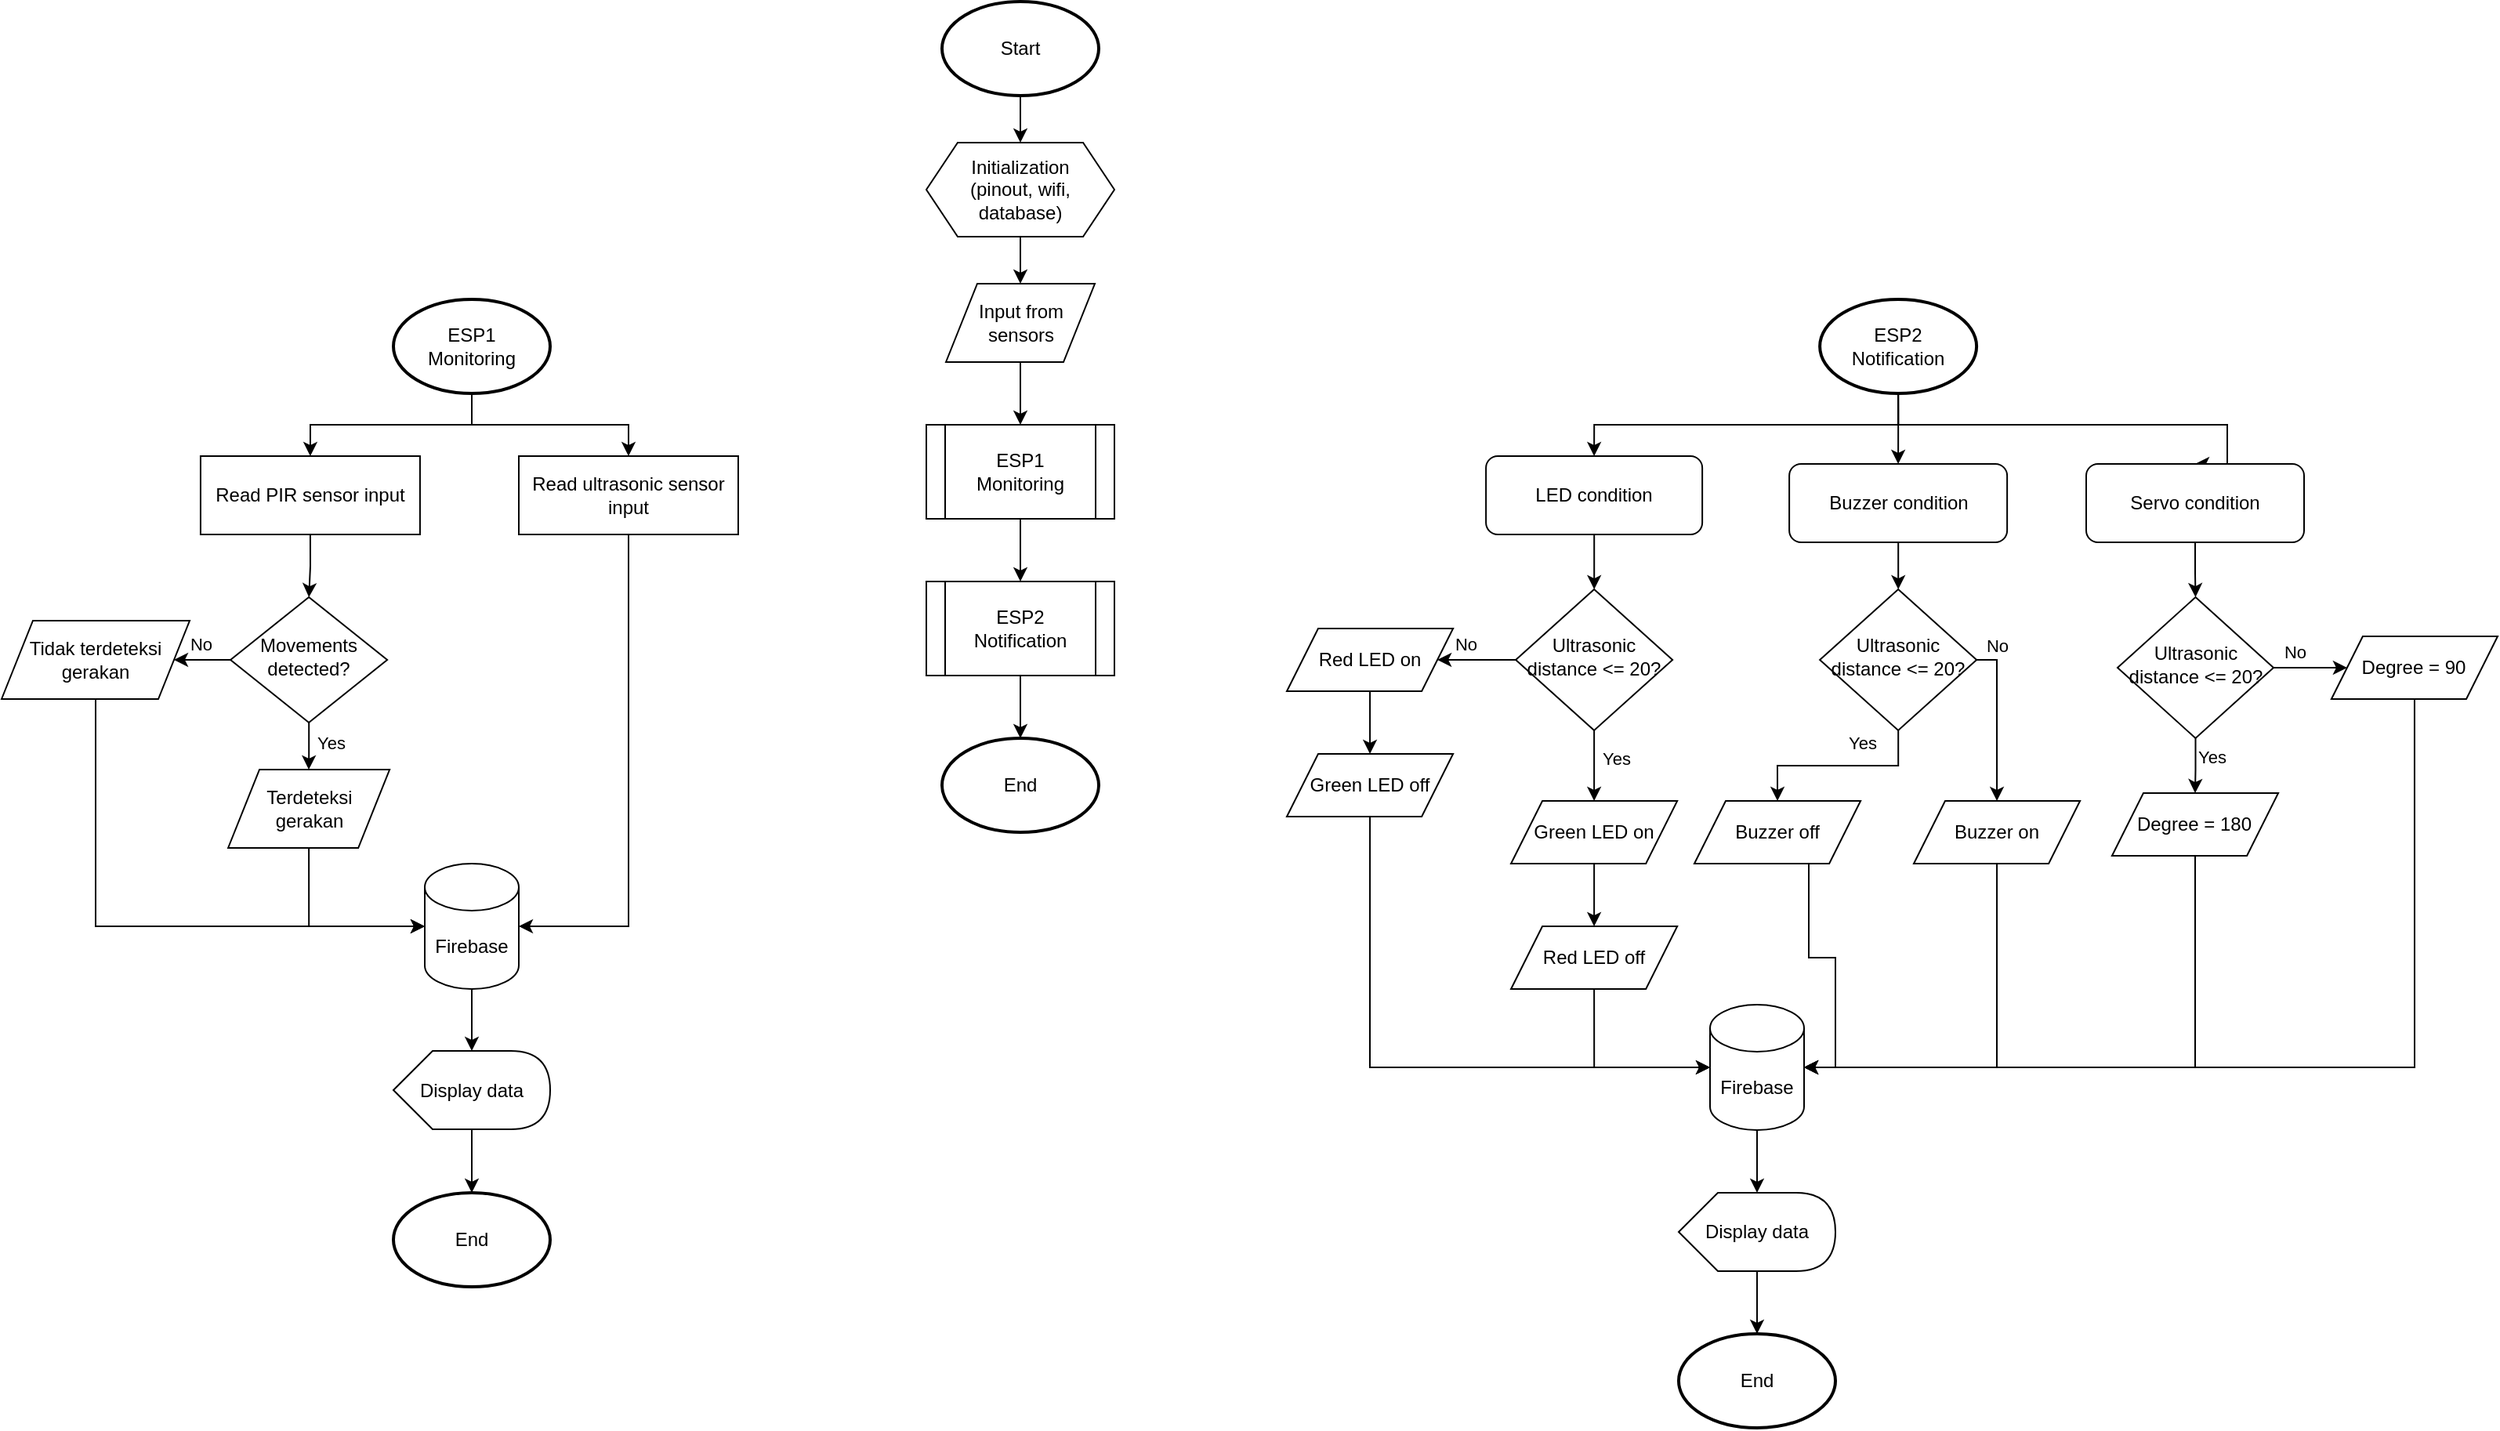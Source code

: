 <mxfile version="22.1.2" type="device">
  <diagram id="C5RBs43oDa-KdzZeNtuy" name="Page-1">
    <mxGraphModel dx="1863" dy="1823" grid="1" gridSize="10" guides="1" tooltips="1" connect="1" arrows="1" fold="1" page="1" pageScale="1" pageWidth="827" pageHeight="1169" math="0" shadow="0">
      <root>
        <mxCell id="WIyWlLk6GJQsqaUBKTNV-0" />
        <mxCell id="WIyWlLk6GJQsqaUBKTNV-1" parent="WIyWlLk6GJQsqaUBKTNV-0" />
        <mxCell id="BK6B6C16yusGYFU0p0Qs-113" value="" style="edgeStyle=orthogonalEdgeStyle;rounded=0;orthogonalLoop=1;jettySize=auto;html=1;" parent="WIyWlLk6GJQsqaUBKTNV-1" source="BK6B6C16yusGYFU0p0Qs-1" target="BK6B6C16yusGYFU0p0Qs-112" edge="1">
          <mxGeometry relative="1" as="geometry" />
        </mxCell>
        <mxCell id="BK6B6C16yusGYFU0p0Qs-1" value="Initialization&lt;br&gt;(pinout, wifi, database)" style="shape=hexagon;perimeter=hexagonPerimeter2;whiteSpace=wrap;html=1;fixedSize=1;" parent="WIyWlLk6GJQsqaUBKTNV-1" vertex="1">
          <mxGeometry x="160" y="-20" width="120" height="60" as="geometry" />
        </mxCell>
        <mxCell id="BK6B6C16yusGYFU0p0Qs-111" value="" style="edgeStyle=orthogonalEdgeStyle;rounded=0;orthogonalLoop=1;jettySize=auto;html=1;entryX=1;entryY=0.5;entryDx=0;entryDy=0;" parent="WIyWlLk6GJQsqaUBKTNV-1" source="BK6B6C16yusGYFU0p0Qs-5" target="BK6B6C16yusGYFU0p0Qs-141" edge="1">
          <mxGeometry relative="1" as="geometry">
            <mxPoint x="-323.94" y="310" as="targetPoint" />
          </mxGeometry>
        </mxCell>
        <mxCell id="BK6B6C16yusGYFU0p0Qs-142" value="No" style="edgeLabel;html=1;align=center;verticalAlign=middle;resizable=0;points=[];" parent="BK6B6C16yusGYFU0p0Qs-111" vertex="1" connectable="0">
          <mxGeometry x="0.353" relative="1" as="geometry">
            <mxPoint x="-4" y="-10" as="offset" />
          </mxGeometry>
        </mxCell>
        <mxCell id="BK6B6C16yusGYFU0p0Qs-144" value="" style="edgeStyle=orthogonalEdgeStyle;rounded=0;orthogonalLoop=1;jettySize=auto;html=1;" parent="WIyWlLk6GJQsqaUBKTNV-1" source="BK6B6C16yusGYFU0p0Qs-5" target="BK6B6C16yusGYFU0p0Qs-143" edge="1">
          <mxGeometry relative="1" as="geometry" />
        </mxCell>
        <mxCell id="BK6B6C16yusGYFU0p0Qs-145" value="Yes" style="edgeLabel;html=1;align=center;verticalAlign=middle;resizable=0;points=[];" parent="BK6B6C16yusGYFU0p0Qs-144" vertex="1" connectable="0">
          <mxGeometry x="-0.288" relative="1" as="geometry">
            <mxPoint x="14" y="2" as="offset" />
          </mxGeometry>
        </mxCell>
        <mxCell id="BK6B6C16yusGYFU0p0Qs-5" value="Movements detected?" style="rhombus;whiteSpace=wrap;html=1;shadow=0;fontFamily=Helvetica;fontSize=12;align=center;strokeWidth=1;spacing=6;spacingTop=-4;" parent="WIyWlLk6GJQsqaUBKTNV-1" vertex="1">
          <mxGeometry x="-283.94" y="270" width="100" height="80" as="geometry" />
        </mxCell>
        <mxCell id="BK6B6C16yusGYFU0p0Qs-12" value="" style="edgeStyle=orthogonalEdgeStyle;rounded=0;orthogonalLoop=1;jettySize=auto;html=1;exitX=0.5;exitY=1;exitDx=0;exitDy=0;" parent="WIyWlLk6GJQsqaUBKTNV-1" source="BK6B6C16yusGYFU0p0Qs-94" target="BK6B6C16yusGYFU0p0Qs-5" edge="1">
          <mxGeometry relative="1" as="geometry">
            <mxPoint x="-233.94" y="230" as="sourcePoint" />
          </mxGeometry>
        </mxCell>
        <mxCell id="BK6B6C16yusGYFU0p0Qs-13" value="" style="edgeStyle=orthogonalEdgeStyle;rounded=0;orthogonalLoop=1;jettySize=auto;html=1;exitX=0.5;exitY=1;exitDx=0;exitDy=0;entryX=1;entryY=0.5;entryDx=0;entryDy=0;entryPerimeter=0;" parent="WIyWlLk6GJQsqaUBKTNV-1" source="BK6B6C16yusGYFU0p0Qs-95" target="BK6B6C16yusGYFU0p0Qs-33" edge="1">
          <mxGeometry relative="1" as="geometry">
            <mxPoint x="-19.94" y="230" as="sourcePoint" />
            <mxPoint x="-19.94" y="270" as="targetPoint" />
            <Array as="points">
              <mxPoint x="-30" y="480" />
            </Array>
          </mxGeometry>
        </mxCell>
        <mxCell id="BK6B6C16yusGYFU0p0Qs-136" value="" style="edgeStyle=orthogonalEdgeStyle;rounded=0;orthogonalLoop=1;jettySize=auto;html=1;" parent="WIyWlLk6GJQsqaUBKTNV-1" source="BK6B6C16yusGYFU0p0Qs-33" target="BK6B6C16yusGYFU0p0Qs-135" edge="1">
          <mxGeometry relative="1" as="geometry" />
        </mxCell>
        <mxCell id="BK6B6C16yusGYFU0p0Qs-33" value="Firebase" style="shape=cylinder3;whiteSpace=wrap;html=1;boundedLbl=1;backgroundOutline=1;size=15;" parent="WIyWlLk6GJQsqaUBKTNV-1" vertex="1">
          <mxGeometry x="-160.0" y="440" width="60" height="80" as="geometry" />
        </mxCell>
        <mxCell id="BK6B6C16yusGYFU0p0Qs-39" value="" style="edgeStyle=orthogonalEdgeStyle;rounded=0;orthogonalLoop=1;jettySize=auto;html=1;" parent="WIyWlLk6GJQsqaUBKTNV-1" source="BK6B6C16yusGYFU0p0Qs-34" target="BK6B6C16yusGYFU0p0Qs-37" edge="1">
          <mxGeometry relative="1" as="geometry" />
        </mxCell>
        <mxCell id="BK6B6C16yusGYFU0p0Qs-34" value="ESP1&lt;br&gt;Monitoring" style="shape=process;whiteSpace=wrap;html=1;backgroundOutline=1;" parent="WIyWlLk6GJQsqaUBKTNV-1" vertex="1">
          <mxGeometry x="160" y="160" width="120" height="60" as="geometry" />
        </mxCell>
        <mxCell id="BK6B6C16yusGYFU0p0Qs-36" value="" style="edgeStyle=orthogonalEdgeStyle;rounded=0;orthogonalLoop=1;jettySize=auto;html=1;" parent="WIyWlLk6GJQsqaUBKTNV-1" source="BK6B6C16yusGYFU0p0Qs-35" target="BK6B6C16yusGYFU0p0Qs-1" edge="1">
          <mxGeometry relative="1" as="geometry" />
        </mxCell>
        <mxCell id="BK6B6C16yusGYFU0p0Qs-35" value="Start" style="strokeWidth=2;html=1;shape=mxgraph.flowchart.start_1;whiteSpace=wrap;" parent="WIyWlLk6GJQsqaUBKTNV-1" vertex="1">
          <mxGeometry x="170" y="-110" width="100" height="60" as="geometry" />
        </mxCell>
        <mxCell id="BK6B6C16yusGYFU0p0Qs-41" value="" style="edgeStyle=orthogonalEdgeStyle;rounded=0;orthogonalLoop=1;jettySize=auto;html=1;" parent="WIyWlLk6GJQsqaUBKTNV-1" source="BK6B6C16yusGYFU0p0Qs-37" target="BK6B6C16yusGYFU0p0Qs-40" edge="1">
          <mxGeometry relative="1" as="geometry" />
        </mxCell>
        <mxCell id="BK6B6C16yusGYFU0p0Qs-37" value="ESP2&lt;br&gt;Notification" style="shape=process;whiteSpace=wrap;html=1;backgroundOutline=1;" parent="WIyWlLk6GJQsqaUBKTNV-1" vertex="1">
          <mxGeometry x="160" y="260" width="120" height="60" as="geometry" />
        </mxCell>
        <mxCell id="BK6B6C16yusGYFU0p0Qs-40" value="End" style="strokeWidth=2;html=1;shape=mxgraph.flowchart.start_1;whiteSpace=wrap;" parent="WIyWlLk6GJQsqaUBKTNV-1" vertex="1">
          <mxGeometry x="170" y="360" width="100" height="60" as="geometry" />
        </mxCell>
        <mxCell id="BK6B6C16yusGYFU0p0Qs-62" style="edgeStyle=orthogonalEdgeStyle;rounded=0;orthogonalLoop=1;jettySize=auto;html=1;exitX=0.5;exitY=1;exitDx=0;exitDy=0;exitPerimeter=0;entryX=0.5;entryY=0;entryDx=0;entryDy=0;" parent="WIyWlLk6GJQsqaUBKTNV-1" source="BK6B6C16yusGYFU0p0Qs-42" target="BK6B6C16yusGYFU0p0Qs-94" edge="1">
          <mxGeometry relative="1" as="geometry">
            <mxPoint x="-233.94" y="180" as="targetPoint" />
          </mxGeometry>
        </mxCell>
        <mxCell id="BK6B6C16yusGYFU0p0Qs-63" style="edgeStyle=orthogonalEdgeStyle;rounded=0;orthogonalLoop=1;jettySize=auto;html=1;exitX=0.5;exitY=1;exitDx=0;exitDy=0;exitPerimeter=0;entryX=0.5;entryY=0;entryDx=0;entryDy=0;" parent="WIyWlLk6GJQsqaUBKTNV-1" source="BK6B6C16yusGYFU0p0Qs-42" target="BK6B6C16yusGYFU0p0Qs-95" edge="1">
          <mxGeometry relative="1" as="geometry">
            <mxPoint x="-19.94" y="180" as="targetPoint" />
            <Array as="points">
              <mxPoint x="-130" y="160" />
              <mxPoint x="-30" y="160" />
            </Array>
          </mxGeometry>
        </mxCell>
        <mxCell id="BK6B6C16yusGYFU0p0Qs-42" value="ESP1&lt;br&gt;Monitoring" style="strokeWidth=2;html=1;shape=mxgraph.flowchart.start_1;whiteSpace=wrap;" parent="WIyWlLk6GJQsqaUBKTNV-1" vertex="1">
          <mxGeometry x="-180" y="80" width="100" height="60" as="geometry" />
        </mxCell>
        <mxCell id="BK6B6C16yusGYFU0p0Qs-60" value="End" style="strokeWidth=2;html=1;shape=mxgraph.flowchart.start_1;whiteSpace=wrap;" parent="WIyWlLk6GJQsqaUBKTNV-1" vertex="1">
          <mxGeometry x="-180" y="650" width="100" height="60" as="geometry" />
        </mxCell>
        <mxCell id="BK6B6C16yusGYFU0p0Qs-66" value="" style="edgeStyle=orthogonalEdgeStyle;rounded=0;orthogonalLoop=1;jettySize=auto;html=1;entryX=0.5;entryY=0;entryDx=0;entryDy=0;" parent="WIyWlLk6GJQsqaUBKTNV-1" source="BK6B6C16yusGYFU0p0Qs-68" target="BK6B6C16yusGYFU0p0Qs-126" edge="1">
          <mxGeometry relative="1" as="geometry">
            <mxPoint x="780.06" y="387.5" as="targetPoint" />
          </mxGeometry>
        </mxCell>
        <mxCell id="BK6B6C16yusGYFU0p0Qs-67" value="Yes" style="edgeLabel;html=1;align=center;verticalAlign=middle;resizable=0;points=[];" parent="BK6B6C16yusGYFU0p0Qs-66" vertex="1" connectable="0">
          <mxGeometry x="-0.31" y="-1" relative="1" as="geometry">
            <mxPoint x="-4" y="-14" as="offset" />
          </mxGeometry>
        </mxCell>
        <mxCell id="BK6B6C16yusGYFU0p0Qs-157" style="edgeStyle=orthogonalEdgeStyle;rounded=0;orthogonalLoop=1;jettySize=auto;html=1;exitX=1;exitY=0.5;exitDx=0;exitDy=0;entryX=0.5;entryY=0;entryDx=0;entryDy=0;" parent="WIyWlLk6GJQsqaUBKTNV-1" source="BK6B6C16yusGYFU0p0Qs-68" target="BK6B6C16yusGYFU0p0Qs-127" edge="1">
          <mxGeometry relative="1" as="geometry">
            <Array as="points">
              <mxPoint x="843" y="310" />
            </Array>
          </mxGeometry>
        </mxCell>
        <mxCell id="BK6B6C16yusGYFU0p0Qs-158" value="No" style="edgeLabel;html=1;align=center;verticalAlign=middle;resizable=0;points=[];" parent="BK6B6C16yusGYFU0p0Qs-157" vertex="1" connectable="0">
          <mxGeometry x="-0.277" y="-2" relative="1" as="geometry">
            <mxPoint x="2" y="-33" as="offset" />
          </mxGeometry>
        </mxCell>
        <mxCell id="BK6B6C16yusGYFU0p0Qs-68" value="Ultrasonic distance &amp;lt;= 20?" style="rhombus;whiteSpace=wrap;html=1;shadow=0;fontFamily=Helvetica;fontSize=12;align=center;strokeWidth=1;spacing=6;spacingTop=-4;" parent="WIyWlLk6GJQsqaUBKTNV-1" vertex="1">
          <mxGeometry x="730.06" y="265" width="100" height="90" as="geometry" />
        </mxCell>
        <mxCell id="BK6B6C16yusGYFU0p0Qs-71" value="" style="edgeStyle=orthogonalEdgeStyle;rounded=0;orthogonalLoop=1;jettySize=auto;html=1;entryX=0.5;entryY=0;entryDx=0;entryDy=0;" parent="WIyWlLk6GJQsqaUBKTNV-1" source="BK6B6C16yusGYFU0p0Qs-75" target="BK6B6C16yusGYFU0p0Qs-117" edge="1">
          <mxGeometry relative="1" as="geometry">
            <mxPoint x="586.06" y="380" as="targetPoint" />
          </mxGeometry>
        </mxCell>
        <mxCell id="BK6B6C16yusGYFU0p0Qs-72" value="Yes" style="edgeLabel;html=1;align=center;verticalAlign=middle;resizable=0;points=[];" parent="BK6B6C16yusGYFU0p0Qs-71" vertex="1" connectable="0">
          <mxGeometry x="-0.221" y="2" relative="1" as="geometry">
            <mxPoint x="12" as="offset" />
          </mxGeometry>
        </mxCell>
        <mxCell id="BK6B6C16yusGYFU0p0Qs-73" value="" style="edgeStyle=orthogonalEdgeStyle;rounded=0;orthogonalLoop=1;jettySize=auto;html=1;entryX=1;entryY=0.5;entryDx=0;entryDy=0;" parent="WIyWlLk6GJQsqaUBKTNV-1" source="BK6B6C16yusGYFU0p0Qs-75" target="BK6B6C16yusGYFU0p0Qs-121" edge="1">
          <mxGeometry relative="1" as="geometry">
            <mxPoint x="496.06" y="310.0" as="targetPoint" />
          </mxGeometry>
        </mxCell>
        <mxCell id="BK6B6C16yusGYFU0p0Qs-74" value="No" style="edgeLabel;html=1;align=center;verticalAlign=middle;resizable=0;points=[];" parent="BK6B6C16yusGYFU0p0Qs-73" vertex="1" connectable="0">
          <mxGeometry x="0.335" y="-1" relative="1" as="geometry">
            <mxPoint x="1" y="-9" as="offset" />
          </mxGeometry>
        </mxCell>
        <mxCell id="BK6B6C16yusGYFU0p0Qs-75" value="Ultrasonic distance &amp;lt;= 20?" style="rhombus;whiteSpace=wrap;html=1;shadow=0;fontFamily=Helvetica;fontSize=12;align=center;strokeWidth=1;spacing=6;spacingTop=-4;" parent="WIyWlLk6GJQsqaUBKTNV-1" vertex="1">
          <mxGeometry x="536.06" y="265" width="100" height="90" as="geometry" />
        </mxCell>
        <mxCell id="BK6B6C16yusGYFU0p0Qs-76" value="" style="edgeStyle=orthogonalEdgeStyle;rounded=0;orthogonalLoop=1;jettySize=auto;html=1;" parent="WIyWlLk6GJQsqaUBKTNV-1" source="BK6B6C16yusGYFU0p0Qs-77" target="BK6B6C16yusGYFU0p0Qs-75" edge="1">
          <mxGeometry relative="1" as="geometry" />
        </mxCell>
        <mxCell id="BK6B6C16yusGYFU0p0Qs-77" value="LED condition" style="rounded=1;whiteSpace=wrap;html=1;" parent="WIyWlLk6GJQsqaUBKTNV-1" vertex="1">
          <mxGeometry x="517.06" y="180" width="138" height="50" as="geometry" />
        </mxCell>
        <mxCell id="BK6B6C16yusGYFU0p0Qs-78" value="" style="edgeStyle=orthogonalEdgeStyle;rounded=0;orthogonalLoop=1;jettySize=auto;html=1;" parent="WIyWlLk6GJQsqaUBKTNV-1" source="BK6B6C16yusGYFU0p0Qs-79" target="BK6B6C16yusGYFU0p0Qs-68" edge="1">
          <mxGeometry relative="1" as="geometry" />
        </mxCell>
        <mxCell id="BK6B6C16yusGYFU0p0Qs-79" value="Buzzer condition" style="rounded=1;whiteSpace=wrap;html=1;" parent="WIyWlLk6GJQsqaUBKTNV-1" vertex="1">
          <mxGeometry x="710.56" y="185" width="139" height="50" as="geometry" />
        </mxCell>
        <mxCell id="BK6B6C16yusGYFU0p0Qs-139" value="" style="edgeStyle=orthogonalEdgeStyle;rounded=0;orthogonalLoop=1;jettySize=auto;html=1;" parent="WIyWlLk6GJQsqaUBKTNV-1" source="BK6B6C16yusGYFU0p0Qs-81" target="BK6B6C16yusGYFU0p0Qs-138" edge="1">
          <mxGeometry relative="1" as="geometry" />
        </mxCell>
        <mxCell id="BK6B6C16yusGYFU0p0Qs-81" value="Firebase" style="shape=cylinder3;whiteSpace=wrap;html=1;boundedLbl=1;backgroundOutline=1;size=15;" parent="WIyWlLk6GJQsqaUBKTNV-1" vertex="1">
          <mxGeometry x="660" y="530" width="60" height="80" as="geometry" />
        </mxCell>
        <mxCell id="BK6B6C16yusGYFU0p0Qs-82" style="edgeStyle=orthogonalEdgeStyle;rounded=0;orthogonalLoop=1;jettySize=auto;html=1;exitX=0.5;exitY=1;exitDx=0;exitDy=0;exitPerimeter=0;entryX=0.5;entryY=0;entryDx=0;entryDy=0;" parent="WIyWlLk6GJQsqaUBKTNV-1" source="BK6B6C16yusGYFU0p0Qs-84" target="BK6B6C16yusGYFU0p0Qs-77" edge="1">
          <mxGeometry relative="1" as="geometry">
            <Array as="points">
              <mxPoint x="780" y="160" />
              <mxPoint x="586" y="160" />
            </Array>
          </mxGeometry>
        </mxCell>
        <mxCell id="BK6B6C16yusGYFU0p0Qs-83" style="edgeStyle=orthogonalEdgeStyle;rounded=0;orthogonalLoop=1;jettySize=auto;html=1;exitX=0.5;exitY=1;exitDx=0;exitDy=0;exitPerimeter=0;entryX=0.5;entryY=0;entryDx=0;entryDy=0;" parent="WIyWlLk6GJQsqaUBKTNV-1" source="BK6B6C16yusGYFU0p0Qs-84" target="BK6B6C16yusGYFU0p0Qs-79" edge="1">
          <mxGeometry relative="1" as="geometry">
            <Array as="points">
              <mxPoint x="780" y="150" />
              <mxPoint x="780" y="150" />
            </Array>
          </mxGeometry>
        </mxCell>
        <mxCell id="BK6B6C16yusGYFU0p0Qs-159" style="edgeStyle=orthogonalEdgeStyle;rounded=0;orthogonalLoop=1;jettySize=auto;html=1;exitX=0.5;exitY=1;exitDx=0;exitDy=0;exitPerimeter=0;entryX=0.5;entryY=0;entryDx=0;entryDy=0;" parent="WIyWlLk6GJQsqaUBKTNV-1" source="BK6B6C16yusGYFU0p0Qs-84" target="BK6B6C16yusGYFU0p0Qs-154" edge="1">
          <mxGeometry relative="1" as="geometry">
            <Array as="points">
              <mxPoint x="780" y="160" />
              <mxPoint x="990" y="160" />
            </Array>
          </mxGeometry>
        </mxCell>
        <mxCell id="BK6B6C16yusGYFU0p0Qs-84" value="ESP2&lt;br&gt;Notification" style="strokeWidth=2;html=1;shape=mxgraph.flowchart.start_1;whiteSpace=wrap;" parent="WIyWlLk6GJQsqaUBKTNV-1" vertex="1">
          <mxGeometry x="730.06" y="80" width="100" height="60" as="geometry" />
        </mxCell>
        <mxCell id="BK6B6C16yusGYFU0p0Qs-93" value="End" style="strokeWidth=2;html=1;shape=mxgraph.flowchart.start_1;whiteSpace=wrap;" parent="WIyWlLk6GJQsqaUBKTNV-1" vertex="1">
          <mxGeometry x="640" y="740" width="100" height="60" as="geometry" />
        </mxCell>
        <mxCell id="BK6B6C16yusGYFU0p0Qs-94" value="Read PIR sensor input" style="rounded=0;whiteSpace=wrap;html=1;" parent="WIyWlLk6GJQsqaUBKTNV-1" vertex="1">
          <mxGeometry x="-303.03" y="180" width="140" height="50" as="geometry" />
        </mxCell>
        <mxCell id="BK6B6C16yusGYFU0p0Qs-95" value="Read ultrasonic sensor input" style="rounded=0;whiteSpace=wrap;html=1;" parent="WIyWlLk6GJQsqaUBKTNV-1" vertex="1">
          <mxGeometry x="-100.0" y="180" width="140" height="50" as="geometry" />
        </mxCell>
        <mxCell id="BK6B6C16yusGYFU0p0Qs-114" value="" style="edgeStyle=orthogonalEdgeStyle;rounded=0;orthogonalLoop=1;jettySize=auto;html=1;" parent="WIyWlLk6GJQsqaUBKTNV-1" source="BK6B6C16yusGYFU0p0Qs-112" target="BK6B6C16yusGYFU0p0Qs-34" edge="1">
          <mxGeometry relative="1" as="geometry" />
        </mxCell>
        <mxCell id="BK6B6C16yusGYFU0p0Qs-112" value="Input from sensors" style="shape=parallelogram;perimeter=parallelogramPerimeter;whiteSpace=wrap;html=1;fixedSize=1;" parent="WIyWlLk6GJQsqaUBKTNV-1" vertex="1">
          <mxGeometry x="172.5" y="70" width="95" height="50" as="geometry" />
        </mxCell>
        <mxCell id="BK6B6C16yusGYFU0p0Qs-116" value="Green LED off" style="shape=parallelogram;perimeter=parallelogramPerimeter;whiteSpace=wrap;html=1;fixedSize=1;" parent="WIyWlLk6GJQsqaUBKTNV-1" vertex="1">
          <mxGeometry x="390.0" y="370" width="106.06" height="40" as="geometry" />
        </mxCell>
        <mxCell id="BK6B6C16yusGYFU0p0Qs-123" value="" style="edgeStyle=orthogonalEdgeStyle;rounded=0;orthogonalLoop=1;jettySize=auto;html=1;" parent="WIyWlLk6GJQsqaUBKTNV-1" source="BK6B6C16yusGYFU0p0Qs-117" target="BK6B6C16yusGYFU0p0Qs-120" edge="1">
          <mxGeometry relative="1" as="geometry" />
        </mxCell>
        <mxCell id="BK6B6C16yusGYFU0p0Qs-117" value="Green LED on" style="shape=parallelogram;perimeter=parallelogramPerimeter;whiteSpace=wrap;html=1;fixedSize=1;" parent="WIyWlLk6GJQsqaUBKTNV-1" vertex="1">
          <mxGeometry x="533.03" y="400" width="106.06" height="40" as="geometry" />
        </mxCell>
        <mxCell id="BK6B6C16yusGYFU0p0Qs-120" value="Red LED off" style="shape=parallelogram;perimeter=parallelogramPerimeter;whiteSpace=wrap;html=1;fixedSize=1;" parent="WIyWlLk6GJQsqaUBKTNV-1" vertex="1">
          <mxGeometry x="533.03" y="480" width="106.06" height="40" as="geometry" />
        </mxCell>
        <mxCell id="BK6B6C16yusGYFU0p0Qs-122" value="" style="edgeStyle=orthogonalEdgeStyle;rounded=0;orthogonalLoop=1;jettySize=auto;html=1;" parent="WIyWlLk6GJQsqaUBKTNV-1" source="BK6B6C16yusGYFU0p0Qs-121" target="BK6B6C16yusGYFU0p0Qs-116" edge="1">
          <mxGeometry relative="1" as="geometry" />
        </mxCell>
        <mxCell id="BK6B6C16yusGYFU0p0Qs-121" value="Red LED on" style="shape=parallelogram;perimeter=parallelogramPerimeter;whiteSpace=wrap;html=1;fixedSize=1;" parent="WIyWlLk6GJQsqaUBKTNV-1" vertex="1">
          <mxGeometry x="390.0" y="290" width="106.06" height="40" as="geometry" />
        </mxCell>
        <mxCell id="BK6B6C16yusGYFU0p0Qs-124" style="edgeStyle=orthogonalEdgeStyle;rounded=0;orthogonalLoop=1;jettySize=auto;html=1;exitX=0.5;exitY=1;exitDx=0;exitDy=0;entryX=0;entryY=0.5;entryDx=0;entryDy=0;entryPerimeter=0;" parent="WIyWlLk6GJQsqaUBKTNV-1" source="BK6B6C16yusGYFU0p0Qs-116" target="BK6B6C16yusGYFU0p0Qs-81" edge="1">
          <mxGeometry relative="1" as="geometry" />
        </mxCell>
        <mxCell id="BK6B6C16yusGYFU0p0Qs-125" style="edgeStyle=orthogonalEdgeStyle;rounded=0;orthogonalLoop=1;jettySize=auto;html=1;exitX=0.5;exitY=1;exitDx=0;exitDy=0;entryX=0;entryY=0.5;entryDx=0;entryDy=0;entryPerimeter=0;" parent="WIyWlLk6GJQsqaUBKTNV-1" source="BK6B6C16yusGYFU0p0Qs-120" target="BK6B6C16yusGYFU0p0Qs-81" edge="1">
          <mxGeometry relative="1" as="geometry" />
        </mxCell>
        <mxCell id="BK6B6C16yusGYFU0p0Qs-126" value="Buzzer off" style="shape=parallelogram;perimeter=parallelogramPerimeter;whiteSpace=wrap;html=1;fixedSize=1;" parent="WIyWlLk6GJQsqaUBKTNV-1" vertex="1">
          <mxGeometry x="650.0" y="400" width="106.06" height="40" as="geometry" />
        </mxCell>
        <mxCell id="BK6B6C16yusGYFU0p0Qs-127" value="Buzzer on" style="shape=parallelogram;perimeter=parallelogramPerimeter;whiteSpace=wrap;html=1;fixedSize=1;" parent="WIyWlLk6GJQsqaUBKTNV-1" vertex="1">
          <mxGeometry x="790" y="400" width="106.06" height="40" as="geometry" />
        </mxCell>
        <mxCell id="BK6B6C16yusGYFU0p0Qs-128" style="edgeStyle=orthogonalEdgeStyle;rounded=0;orthogonalLoop=1;jettySize=auto;html=1;exitX=0.5;exitY=1;exitDx=0;exitDy=0;entryX=1;entryY=0.5;entryDx=0;entryDy=0;entryPerimeter=0;" parent="WIyWlLk6GJQsqaUBKTNV-1" source="BK6B6C16yusGYFU0p0Qs-126" target="BK6B6C16yusGYFU0p0Qs-81" edge="1">
          <mxGeometry relative="1" as="geometry">
            <Array as="points">
              <mxPoint x="723" y="500" />
              <mxPoint x="740" y="500" />
              <mxPoint x="740" y="570" />
            </Array>
          </mxGeometry>
        </mxCell>
        <mxCell id="BK6B6C16yusGYFU0p0Qs-129" style="edgeStyle=orthogonalEdgeStyle;rounded=0;orthogonalLoop=1;jettySize=auto;html=1;exitX=0.5;exitY=1;exitDx=0;exitDy=0;entryX=1;entryY=0.5;entryDx=0;entryDy=0;entryPerimeter=0;" parent="WIyWlLk6GJQsqaUBKTNV-1" source="BK6B6C16yusGYFU0p0Qs-127" target="BK6B6C16yusGYFU0p0Qs-81" edge="1">
          <mxGeometry relative="1" as="geometry" />
        </mxCell>
        <mxCell id="BK6B6C16yusGYFU0p0Qs-137" value="" style="edgeStyle=orthogonalEdgeStyle;rounded=0;orthogonalLoop=1;jettySize=auto;html=1;" parent="WIyWlLk6GJQsqaUBKTNV-1" source="BK6B6C16yusGYFU0p0Qs-135" target="BK6B6C16yusGYFU0p0Qs-60" edge="1">
          <mxGeometry relative="1" as="geometry" />
        </mxCell>
        <mxCell id="BK6B6C16yusGYFU0p0Qs-135" value="Display data" style="shape=display;whiteSpace=wrap;html=1;" parent="WIyWlLk6GJQsqaUBKTNV-1" vertex="1">
          <mxGeometry x="-180" y="559.5" width="100" height="50" as="geometry" />
        </mxCell>
        <mxCell id="BK6B6C16yusGYFU0p0Qs-140" value="" style="edgeStyle=orthogonalEdgeStyle;rounded=0;orthogonalLoop=1;jettySize=auto;html=1;" parent="WIyWlLk6GJQsqaUBKTNV-1" source="BK6B6C16yusGYFU0p0Qs-138" target="BK6B6C16yusGYFU0p0Qs-93" edge="1">
          <mxGeometry relative="1" as="geometry" />
        </mxCell>
        <mxCell id="BK6B6C16yusGYFU0p0Qs-138" value="Display data" style="shape=display;whiteSpace=wrap;html=1;" parent="WIyWlLk6GJQsqaUBKTNV-1" vertex="1">
          <mxGeometry x="640" y="650" width="100" height="50" as="geometry" />
        </mxCell>
        <mxCell id="BK6B6C16yusGYFU0p0Qs-141" value="Tidak terdeteksi gerakan" style="shape=parallelogram;perimeter=parallelogramPerimeter;whiteSpace=wrap;html=1;fixedSize=1;" parent="WIyWlLk6GJQsqaUBKTNV-1" vertex="1">
          <mxGeometry x="-430" y="285" width="120" height="50" as="geometry" />
        </mxCell>
        <mxCell id="BK6B6C16yusGYFU0p0Qs-143" value="Terdeteksi gerakan" style="shape=parallelogram;perimeter=parallelogramPerimeter;whiteSpace=wrap;html=1;fixedSize=1;" parent="WIyWlLk6GJQsqaUBKTNV-1" vertex="1">
          <mxGeometry x="-285.46" y="380" width="103.03" height="50" as="geometry" />
        </mxCell>
        <mxCell id="BK6B6C16yusGYFU0p0Qs-146" style="edgeStyle=orthogonalEdgeStyle;rounded=0;orthogonalLoop=1;jettySize=auto;html=1;exitX=0.5;exitY=1;exitDx=0;exitDy=0;entryX=0;entryY=0.5;entryDx=0;entryDy=0;entryPerimeter=0;" parent="WIyWlLk6GJQsqaUBKTNV-1" source="BK6B6C16yusGYFU0p0Qs-143" target="BK6B6C16yusGYFU0p0Qs-33" edge="1">
          <mxGeometry relative="1" as="geometry" />
        </mxCell>
        <mxCell id="BK6B6C16yusGYFU0p0Qs-147" style="edgeStyle=orthogonalEdgeStyle;rounded=0;orthogonalLoop=1;jettySize=auto;html=1;exitX=0.5;exitY=1;exitDx=0;exitDy=0;entryX=0;entryY=0.5;entryDx=0;entryDy=0;entryPerimeter=0;" parent="WIyWlLk6GJQsqaUBKTNV-1" source="BK6B6C16yusGYFU0p0Qs-141" target="BK6B6C16yusGYFU0p0Qs-33" edge="1">
          <mxGeometry relative="1" as="geometry" />
        </mxCell>
        <mxCell id="BK6B6C16yusGYFU0p0Qs-148" value="" style="edgeStyle=orthogonalEdgeStyle;rounded=0;orthogonalLoop=1;jettySize=auto;html=1;entryX=0;entryY=0.5;entryDx=0;entryDy=0;" parent="WIyWlLk6GJQsqaUBKTNV-1" source="BK6B6C16yusGYFU0p0Qs-152" target="BK6B6C16yusGYFU0p0Qs-156" edge="1">
          <mxGeometry relative="1" as="geometry">
            <mxPoint x="1056.44" y="315.0" as="targetPoint" />
          </mxGeometry>
        </mxCell>
        <mxCell id="BK6B6C16yusGYFU0p0Qs-149" value="No" style="edgeLabel;html=1;align=center;verticalAlign=middle;resizable=0;points=[];" parent="BK6B6C16yusGYFU0p0Qs-148" vertex="1" connectable="0">
          <mxGeometry x="-0.483" y="2" relative="1" as="geometry">
            <mxPoint y="-8" as="offset" />
          </mxGeometry>
        </mxCell>
        <mxCell id="BK6B6C16yusGYFU0p0Qs-150" value="" style="edgeStyle=orthogonalEdgeStyle;rounded=0;orthogonalLoop=1;jettySize=auto;html=1;entryX=0.5;entryY=0;entryDx=0;entryDy=0;" parent="WIyWlLk6GJQsqaUBKTNV-1" source="BK6B6C16yusGYFU0p0Qs-152" target="BK6B6C16yusGYFU0p0Qs-155" edge="1">
          <mxGeometry relative="1" as="geometry">
            <mxPoint x="969.5" y="387.5" as="targetPoint" />
          </mxGeometry>
        </mxCell>
        <mxCell id="BK6B6C16yusGYFU0p0Qs-151" value="Yes" style="edgeLabel;html=1;align=center;verticalAlign=middle;resizable=0;points=[];" parent="BK6B6C16yusGYFU0p0Qs-150" vertex="1" connectable="0">
          <mxGeometry x="-0.31" y="-1" relative="1" as="geometry">
            <mxPoint x="11" as="offset" />
          </mxGeometry>
        </mxCell>
        <mxCell id="BK6B6C16yusGYFU0p0Qs-152" value="Ultrasonic distance &amp;lt;= 20?" style="rhombus;whiteSpace=wrap;html=1;shadow=0;fontFamily=Helvetica;fontSize=12;align=center;strokeWidth=1;spacing=6;spacingTop=-4;" parent="WIyWlLk6GJQsqaUBKTNV-1" vertex="1">
          <mxGeometry x="920" y="270" width="99.5" height="90" as="geometry" />
        </mxCell>
        <mxCell id="BK6B6C16yusGYFU0p0Qs-153" value="" style="edgeStyle=orthogonalEdgeStyle;rounded=0;orthogonalLoop=1;jettySize=auto;html=1;" parent="WIyWlLk6GJQsqaUBKTNV-1" source="BK6B6C16yusGYFU0p0Qs-154" target="BK6B6C16yusGYFU0p0Qs-152" edge="1">
          <mxGeometry relative="1" as="geometry" />
        </mxCell>
        <mxCell id="BK6B6C16yusGYFU0p0Qs-154" value="Servo condition" style="rounded=1;whiteSpace=wrap;html=1;" parent="WIyWlLk6GJQsqaUBKTNV-1" vertex="1">
          <mxGeometry x="900" y="185" width="139" height="50" as="geometry" />
        </mxCell>
        <mxCell id="BK6B6C16yusGYFU0p0Qs-155" value="Degree = 180" style="shape=parallelogram;perimeter=parallelogramPerimeter;whiteSpace=wrap;html=1;fixedSize=1;" parent="WIyWlLk6GJQsqaUBKTNV-1" vertex="1">
          <mxGeometry x="916.47" y="395" width="106.06" height="40" as="geometry" />
        </mxCell>
        <mxCell id="BK6B6C16yusGYFU0p0Qs-156" value="Degree = 90" style="shape=parallelogram;perimeter=parallelogramPerimeter;whiteSpace=wrap;html=1;fixedSize=1;" parent="WIyWlLk6GJQsqaUBKTNV-1" vertex="1">
          <mxGeometry x="1056.44" y="295" width="106.06" height="40" as="geometry" />
        </mxCell>
        <mxCell id="BK6B6C16yusGYFU0p0Qs-160" style="edgeStyle=orthogonalEdgeStyle;rounded=0;orthogonalLoop=1;jettySize=auto;html=1;exitX=0.5;exitY=1;exitDx=0;exitDy=0;entryX=1;entryY=0.5;entryDx=0;entryDy=0;entryPerimeter=0;" parent="WIyWlLk6GJQsqaUBKTNV-1" source="BK6B6C16yusGYFU0p0Qs-155" target="BK6B6C16yusGYFU0p0Qs-81" edge="1">
          <mxGeometry relative="1" as="geometry" />
        </mxCell>
        <mxCell id="BK6B6C16yusGYFU0p0Qs-161" style="edgeStyle=orthogonalEdgeStyle;rounded=0;orthogonalLoop=1;jettySize=auto;html=1;exitX=0.5;exitY=1;exitDx=0;exitDy=0;entryX=1;entryY=0.5;entryDx=0;entryDy=0;entryPerimeter=0;" parent="WIyWlLk6GJQsqaUBKTNV-1" source="BK6B6C16yusGYFU0p0Qs-156" target="BK6B6C16yusGYFU0p0Qs-81" edge="1">
          <mxGeometry relative="1" as="geometry" />
        </mxCell>
      </root>
    </mxGraphModel>
  </diagram>
</mxfile>
